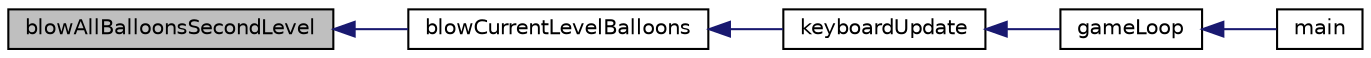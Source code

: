 digraph "blowAllBalloonsSecondLevel"
{
  edge [fontname="Helvetica",fontsize="10",labelfontname="Helvetica",labelfontsize="10"];
  node [fontname="Helvetica",fontsize="10",shape=record];
  rankdir="LR";
  Node22 [label="blowAllBalloonsSecondLevel",height=0.2,width=0.4,color="black", fillcolor="grey75", style="filled", fontcolor="black"];
  Node22 -> Node23 [dir="back",color="midnightblue",fontsize="10",style="solid",fontname="Helvetica"];
  Node23 [label="blowCurrentLevelBalloons",height=0.2,width=0.4,color="black", fillcolor="white", style="filled",URL="$group___bow.html#ga31d93874c2b5982c602712f1e04ab17b",tooltip="Blows balloons whether the stage is first or second. "];
  Node23 -> Node24 [dir="back",color="midnightblue",fontsize="10",style="solid",fontname="Helvetica"];
  Node24 [label="keyboardUpdate",height=0.2,width=0.4,color="black", fillcolor="white", style="filled",URL="$group___bow.html#gaa13cebcbe2531a9d4449bca30396dc85",tooltip="Handles all events related to keyboard inputs. "];
  Node24 -> Node25 [dir="back",color="midnightblue",fontsize="10",style="solid",fontname="Helvetica"];
  Node25 [label="gameLoop",height=0.2,width=0.4,color="black", fillcolor="white", style="filled",URL="$group___bow.html#gae3fcb6ab83836a82d8ab58a853667cba",tooltip="Main function for the game. Controls all interrupts of the peripherals and calls auxiliary functions..."];
  Node25 -> Node26 [dir="back",color="midnightblue",fontsize="10",style="solid",fontname="Helvetica"];
  Node26 [label="main",height=0.2,width=0.4,color="black", fillcolor="white", style="filled",URL="$main_8c.html#ae66f6b31b5ad750f1fe042a706a4e3d4"];
}
